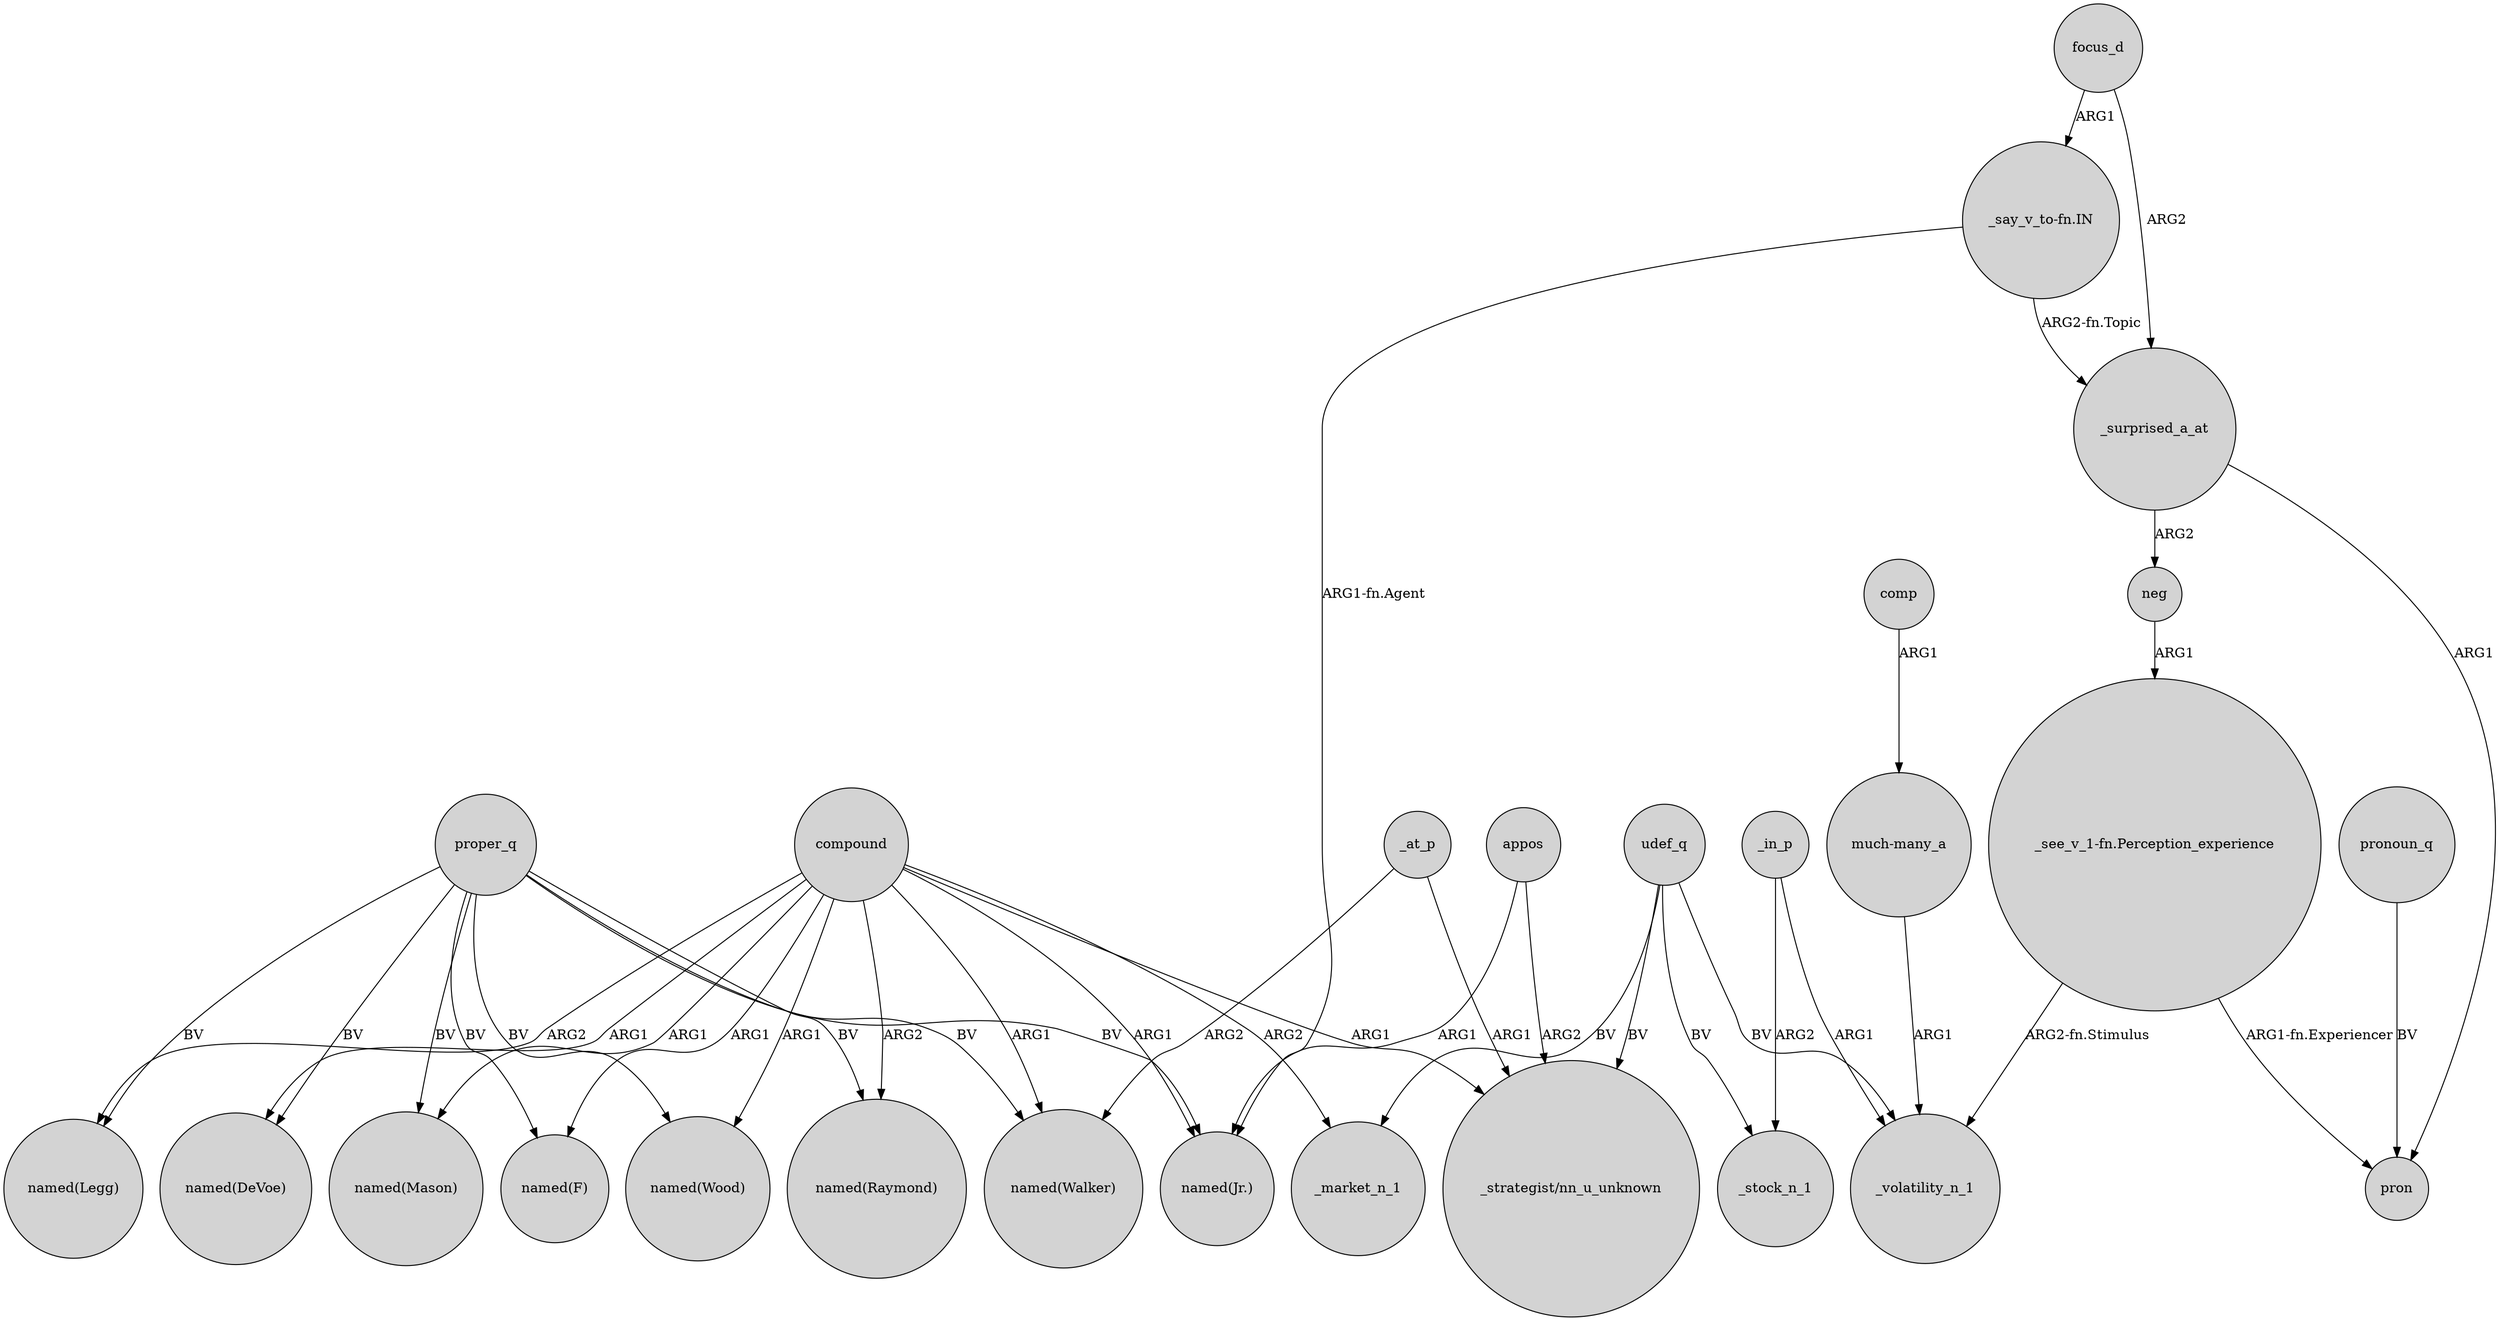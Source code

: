 digraph {
	node [shape=circle style=filled]
	compound -> _market_n_1 [label=ARG2]
	"_say_v_to-fn.IN" -> _surprised_a_at [label="ARG2-fn.Topic"]
	"_see_v_1-fn.Perception_experience" -> _volatility_n_1 [label="ARG2-fn.Stimulus"]
	"_see_v_1-fn.Perception_experience" -> pron [label="ARG1-fn.Experiencer"]
	appos -> "named(Jr.)" [label=ARG1]
	udef_q -> _volatility_n_1 [label=BV]
	proper_q -> "named(F)" [label=BV]
	proper_q -> "named(Mason)" [label=BV]
	proper_q -> "named(Legg)" [label=BV]
	compound -> "named(Walker)" [label=ARG1]
	_in_p -> _volatility_n_1 [label=ARG1]
	_surprised_a_at -> neg [label=ARG2]
	_at_p -> "named(Walker)" [label=ARG2]
	compound -> "named(Jr.)" [label=ARG1]
	proper_q -> "named(Wood)" [label=BV]
	compound -> "named(Legg)" [label=ARG2]
	udef_q -> _market_n_1 [label=BV]
	proper_q -> "named(DeVoe)" [label=BV]
	compound -> "named(Raymond)" [label=ARG2]
	compound -> "_strategist/nn_u_unknown" [label=ARG1]
	"_say_v_to-fn.IN" -> "named(Jr.)" [label="ARG1-fn.Agent"]
	udef_q -> "_strategist/nn_u_unknown" [label=BV]
	pronoun_q -> pron [label=BV]
	udef_q -> _stock_n_1 [label=BV]
	proper_q -> "named(Jr.)" [label=BV]
	comp -> "much-many_a" [label=ARG1]
	compound -> "named(DeVoe)" [label=ARG1]
	proper_q -> "named(Raymond)" [label=BV]
	neg -> "_see_v_1-fn.Perception_experience" [label=ARG1]
	_surprised_a_at -> pron [label=ARG1]
	"much-many_a" -> _volatility_n_1 [label=ARG1]
	appos -> "_strategist/nn_u_unknown" [label=ARG2]
	focus_d -> _surprised_a_at [label=ARG2]
	proper_q -> "named(Walker)" [label=BV]
	compound -> "named(F)" [label=ARG1]
	_at_p -> "_strategist/nn_u_unknown" [label=ARG1]
	_in_p -> _stock_n_1 [label=ARG2]
	focus_d -> "_say_v_to-fn.IN" [label=ARG1]
	compound -> "named(Wood)" [label=ARG1]
	compound -> "named(Mason)" [label=ARG1]
}
